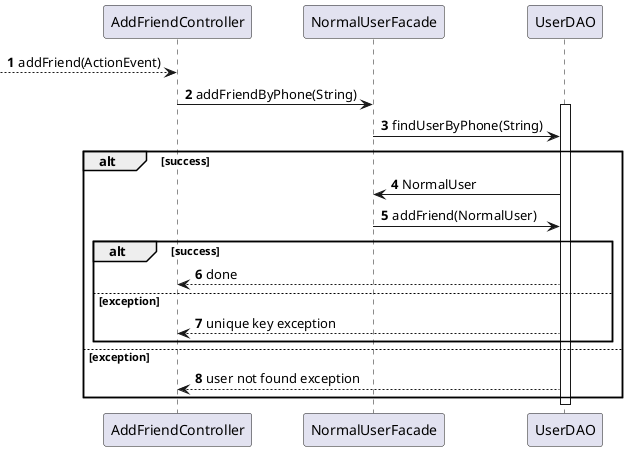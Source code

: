 @startuml
autonumber

--> AddFriendController : addFriend(ActionEvent)
AddFriendController -> NormalUserFacade : addFriendByPhone(String)
activate UserDAO
NormalUserFacade -> UserDAO : findUserByPhone(String)

alt success
UserDAO -> NormalUserFacade : NormalUser
NormalUserFacade -> UserDAO : addFriend(NormalUser)
    alt success
    UserDAO --> AddFriendController : done
    else exception
    UserDAO --> AddFriendController : unique key exception
    end
else exception
UserDAO --> AddFriendController : user not found exception
end

deactivate UserDAO

@enduml